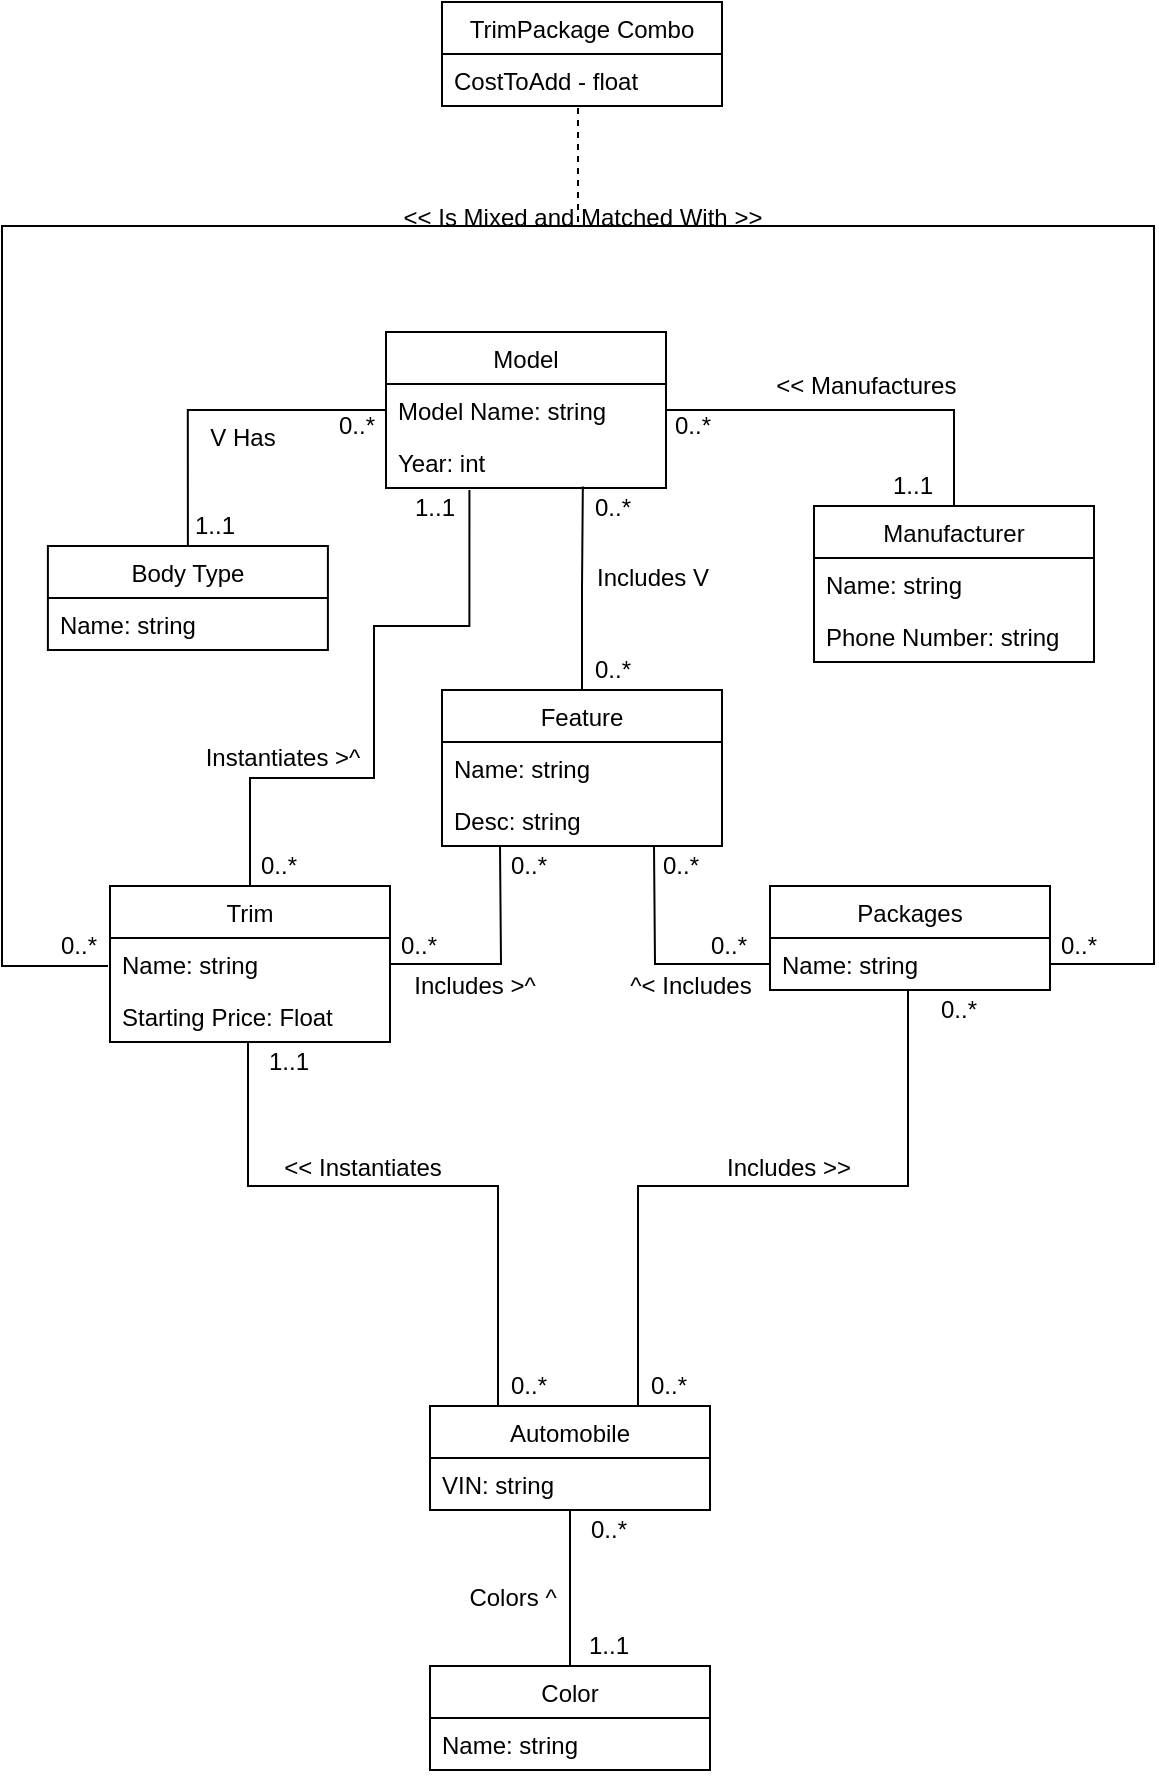 <mxfile version="17.4.1" type="device" pages="2"><diagram id="C5RBs43oDa-KdzZeNtuy" name="Page-1"><mxGraphModel dx="733" dy="533" grid="1" gridSize="10" guides="1" tooltips="1" connect="1" arrows="0" fold="1" page="1" pageScale="1" pageWidth="827" pageHeight="1169" math="0" shadow="0"><root><mxCell id="WIyWlLk6GJQsqaUBKTNV-0"/><mxCell id="WIyWlLk6GJQsqaUBKTNV-1" parent="WIyWlLk6GJQsqaUBKTNV-0"/><mxCell id="zTmLGDosYoDAmAZlQ9cF-184" style="edgeStyle=orthogonalEdgeStyle;rounded=0;jumpSize=5;orthogonalLoop=1;jettySize=auto;html=1;exitX=0.25;exitY=0;exitDx=0;exitDy=0;endArrow=none;endFill=0;" parent="WIyWlLk6GJQsqaUBKTNV-1" source="36dlwEMraTDPu2ffS5KG-5" target="mCutlSWrQH6f6gwGA_VH-0" edge="1"><mxGeometry relative="1" as="geometry"><Array as="points"><mxPoint x="373" y="844"/><mxPoint x="373" y="734"/><mxPoint x="248" y="734"/></Array></mxGeometry></mxCell><mxCell id="zTmLGDosYoDAmAZlQ9cF-185" style="edgeStyle=orthogonalEdgeStyle;rounded=0;jumpSize=5;orthogonalLoop=1;jettySize=auto;html=1;exitX=0.75;exitY=0;exitDx=0;exitDy=0;endArrow=none;endFill=0;" parent="WIyWlLk6GJQsqaUBKTNV-1" source="36dlwEMraTDPu2ffS5KG-5" target="zTmLGDosYoDAmAZlQ9cF-133" edge="1"><mxGeometry relative="1" as="geometry"><Array as="points"><mxPoint x="443" y="734"/><mxPoint x="578" y="734"/></Array></mxGeometry></mxCell><mxCell id="36dlwEMraTDPu2ffS5KG-5" value="Automobile" style="swimlane;fontStyle=0;childLayout=stackLayout;horizontal=1;startSize=26;fillColor=none;horizontalStack=0;resizeParent=1;resizeParentMax=0;resizeLast=0;collapsible=1;marginBottom=0;" parent="WIyWlLk6GJQsqaUBKTNV-1" vertex="1"><mxGeometry x="339" y="844" width="140" height="52" as="geometry"/></mxCell><mxCell id="36dlwEMraTDPu2ffS5KG-6" value="VIN: string" style="text;strokeColor=none;fillColor=none;align=left;verticalAlign=top;spacingLeft=4;spacingRight=4;overflow=hidden;rotatable=0;points=[[0,0.5],[1,0.5]];portConstraint=eastwest;" parent="36dlwEMraTDPu2ffS5KG-5" vertex="1"><mxGeometry y="26" width="140" height="26" as="geometry"/></mxCell><mxCell id="6OCf8FPNW2UnImr79309-11" style="edgeStyle=orthogonalEdgeStyle;rounded=0;orthogonalLoop=1;jettySize=auto;html=1;exitX=0.5;exitY=0;exitDx=0;exitDy=0;entryX=1;entryY=0.5;entryDx=0;entryDy=0;endArrow=none;endFill=0;" parent="WIyWlLk6GJQsqaUBKTNV-1" source="36dlwEMraTDPu2ffS5KG-13" target="vqnGi3DQcJlfaGkB3Egz-1" edge="1"><mxGeometry relative="1" as="geometry"/></mxCell><mxCell id="36dlwEMraTDPu2ffS5KG-13" value="Manufacturer" style="swimlane;fontStyle=0;childLayout=stackLayout;horizontal=1;startSize=26;fillColor=none;horizontalStack=0;resizeParent=1;resizeParentMax=0;resizeLast=0;collapsible=1;marginBottom=0;" parent="WIyWlLk6GJQsqaUBKTNV-1" vertex="1"><mxGeometry x="531" y="394" width="140" height="78" as="geometry"/></mxCell><mxCell id="36dlwEMraTDPu2ffS5KG-14" value="Name: string" style="text;strokeColor=none;fillColor=none;align=left;verticalAlign=top;spacingLeft=4;spacingRight=4;overflow=hidden;rotatable=0;points=[[0,0.5],[1,0.5]];portConstraint=eastwest;" parent="36dlwEMraTDPu2ffS5KG-13" vertex="1"><mxGeometry y="26" width="140" height="26" as="geometry"/></mxCell><mxCell id="36dlwEMraTDPu2ffS5KG-18" value="Phone Number: string" style="text;strokeColor=none;fillColor=none;align=left;verticalAlign=top;spacingLeft=4;spacingRight=4;overflow=hidden;rotatable=0;points=[[0,0.5],[1,0.5]];portConstraint=eastwest;" parent="36dlwEMraTDPu2ffS5KG-13" vertex="1"><mxGeometry y="52" width="140" height="26" as="geometry"/></mxCell><mxCell id="WgFxMpQqeu3yozo7cibx-1" value="1..1" style="text;html=1;resizable=0;autosize=1;align=center;verticalAlign=middle;points=[];fillColor=none;strokeColor=none;rounded=0;" parent="WIyWlLk6GJQsqaUBKTNV-1" vertex="1"><mxGeometry x="560" y="374" width="40" height="20" as="geometry"/></mxCell><mxCell id="czsBjVyaUE-qsUXJjTAR-5" style="edgeStyle=orthogonalEdgeStyle;rounded=0;orthogonalLoop=1;jettySize=auto;html=1;exitX=0.5;exitY=0;exitDx=0;exitDy=0;entryX=0.703;entryY=0.97;entryDx=0;entryDy=0;entryPerimeter=0;endArrow=none;endFill=0;" parent="WIyWlLk6GJQsqaUBKTNV-1" source="z2stuePcWCSUJdDvGELj-0" target="vqnGi3DQcJlfaGkB3Egz-3" edge="1"><mxGeometry relative="1" as="geometry"/></mxCell><mxCell id="z2stuePcWCSUJdDvGELj-0" value="Feature" style="swimlane;fontStyle=0;childLayout=stackLayout;horizontal=1;startSize=26;fillColor=none;horizontalStack=0;resizeParent=1;resizeParentMax=0;resizeLast=0;collapsible=1;marginBottom=0;" parent="WIyWlLk6GJQsqaUBKTNV-1" vertex="1"><mxGeometry x="345" y="486" width="140" height="78" as="geometry"/></mxCell><mxCell id="z2stuePcWCSUJdDvGELj-1" value="Name: string" style="text;strokeColor=none;fillColor=none;align=left;verticalAlign=top;spacingLeft=4;spacingRight=4;overflow=hidden;rotatable=0;points=[[0,0.5],[1,0.5]];portConstraint=eastwest;" parent="z2stuePcWCSUJdDvGELj-0" vertex="1"><mxGeometry y="26" width="140" height="26" as="geometry"/></mxCell><mxCell id="uOrkOc8EeG7BEG50S8-u-0" value="Desc: string" style="text;strokeColor=none;fillColor=none;align=left;verticalAlign=top;spacingLeft=4;spacingRight=4;overflow=hidden;rotatable=0;points=[[0,0.5],[1,0.5]];portConstraint=eastwest;" parent="z2stuePcWCSUJdDvGELj-0" vertex="1"><mxGeometry y="52" width="140" height="26" as="geometry"/></mxCell><mxCell id="czsBjVyaUE-qsUXJjTAR-6" style="edgeStyle=orthogonalEdgeStyle;rounded=0;orthogonalLoop=1;jettySize=auto;html=1;exitX=0.5;exitY=0;exitDx=0;exitDy=0;entryX=0.298;entryY=1.038;entryDx=0;entryDy=0;entryPerimeter=0;endArrow=none;endFill=0;" parent="WIyWlLk6GJQsqaUBKTNV-1" source="z2stuePcWCSUJdDvGELj-5" target="vqnGi3DQcJlfaGkB3Egz-3" edge="1"><mxGeometry relative="1" as="geometry"><Array as="points"><mxPoint x="249" y="530"/><mxPoint x="311" y="530"/><mxPoint x="311" y="454"/><mxPoint x="359" y="454"/></Array></mxGeometry></mxCell><mxCell id="z2stuePcWCSUJdDvGELj-5" value="Trim" style="swimlane;fontStyle=0;childLayout=stackLayout;horizontal=1;startSize=26;fillColor=none;horizontalStack=0;resizeParent=1;resizeParentMax=0;resizeLast=0;collapsible=1;marginBottom=0;" parent="WIyWlLk6GJQsqaUBKTNV-1" vertex="1"><mxGeometry x="179" y="584" width="140" height="78" as="geometry"/></mxCell><mxCell id="z2stuePcWCSUJdDvGELj-6" value="Name: string" style="text;strokeColor=none;fillColor=none;align=left;verticalAlign=top;spacingLeft=4;spacingRight=4;overflow=hidden;rotatable=0;points=[[0,0.5],[1,0.5]];portConstraint=eastwest;" parent="z2stuePcWCSUJdDvGELj-5" vertex="1"><mxGeometry y="26" width="140" height="26" as="geometry"/></mxCell><mxCell id="mCutlSWrQH6f6gwGA_VH-0" value="Starting Price: Float" style="text;strokeColor=none;fillColor=none;align=left;verticalAlign=top;spacingLeft=4;spacingRight=4;overflow=hidden;rotatable=0;points=[[0,0.5],[1,0.5]];portConstraint=eastwest;" parent="z2stuePcWCSUJdDvGELj-5" vertex="1"><mxGeometry y="52" width="140" height="26" as="geometry"/></mxCell><mxCell id="zTmLGDosYoDAmAZlQ9cF-132" value="Packages" style="swimlane;fontStyle=0;childLayout=stackLayout;horizontal=1;startSize=26;fillColor=none;horizontalStack=0;resizeParent=1;resizeParentMax=0;resizeLast=0;collapsible=1;marginBottom=0;" parent="WIyWlLk6GJQsqaUBKTNV-1" vertex="1"><mxGeometry x="509" y="584" width="140" height="52" as="geometry"/></mxCell><mxCell id="zTmLGDosYoDAmAZlQ9cF-133" value="Name: string" style="text;strokeColor=none;fillColor=none;align=left;verticalAlign=top;spacingLeft=4;spacingRight=4;overflow=hidden;rotatable=0;points=[[0,0.5],[1,0.5]];portConstraint=eastwest;" parent="zTmLGDosYoDAmAZlQ9cF-132" vertex="1"><mxGeometry y="26" width="140" height="26" as="geometry"/></mxCell><mxCell id="zTmLGDosYoDAmAZlQ9cF-144" style="edgeStyle=orthogonalEdgeStyle;rounded=0;orthogonalLoop=1;jettySize=auto;html=1;exitX=0;exitY=0.5;exitDx=0;exitDy=0;endArrow=none;endFill=0;" parent="WIyWlLk6GJQsqaUBKTNV-1" source="zTmLGDosYoDAmAZlQ9cF-133" edge="1"><mxGeometry relative="1" as="geometry"><mxPoint x="451" y="564" as="targetPoint"/></mxGeometry></mxCell><mxCell id="zTmLGDosYoDAmAZlQ9cF-148" value="0..*" style="text;html=1;resizable=0;autosize=1;align=center;verticalAlign=middle;points=[];fillColor=none;strokeColor=none;rounded=0;" parent="WIyWlLk6GJQsqaUBKTNV-1" vertex="1"><mxGeometry x="472.95" y="604" width="30" height="20" as="geometry"/></mxCell><mxCell id="zTmLGDosYoDAmAZlQ9cF-149" value="0..*" style="text;html=1;resizable=0;autosize=1;align=center;verticalAlign=middle;points=[];fillColor=none;strokeColor=none;rounded=0;" parent="WIyWlLk6GJQsqaUBKTNV-1" vertex="1"><mxGeometry x="449" y="564" width="30" height="20" as="geometry"/></mxCell><mxCell id="zTmLGDosYoDAmAZlQ9cF-150" value="0..*" style="text;html=1;resizable=0;autosize=1;align=center;verticalAlign=middle;points=[];fillColor=none;strokeColor=none;rounded=0;" parent="WIyWlLk6GJQsqaUBKTNV-1" vertex="1"><mxGeometry x="372.95" y="564" width="30" height="20" as="geometry"/></mxCell><mxCell id="zTmLGDosYoDAmAZlQ9cF-152" style="edgeStyle=orthogonalEdgeStyle;rounded=0;orthogonalLoop=1;jettySize=auto;html=1;exitX=1;exitY=0.5;exitDx=0;exitDy=0;endArrow=none;endFill=0;" parent="WIyWlLk6GJQsqaUBKTNV-1" source="z2stuePcWCSUJdDvGELj-6" edge="1"><mxGeometry relative="1" as="geometry"><mxPoint x="374" y="564" as="targetPoint"/></mxGeometry></mxCell><mxCell id="zTmLGDosYoDAmAZlQ9cF-153" value="0..*" style="text;html=1;resizable=0;autosize=1;align=center;verticalAlign=middle;points=[];fillColor=none;strokeColor=none;rounded=0;" parent="WIyWlLk6GJQsqaUBKTNV-1" vertex="1"><mxGeometry x="317.95" y="604" width="30" height="20" as="geometry"/></mxCell><mxCell id="zTmLGDosYoDAmAZlQ9cF-155" value="0..*" style="text;html=1;resizable=0;autosize=1;align=center;verticalAlign=middle;points=[];fillColor=none;strokeColor=none;rounded=0;" parent="WIyWlLk6GJQsqaUBKTNV-1" vertex="1"><mxGeometry x="147.95" y="604" width="30" height="20" as="geometry"/></mxCell><mxCell id="zTmLGDosYoDAmAZlQ9cF-156" value="0..*" style="text;html=1;resizable=0;autosize=1;align=center;verticalAlign=middle;points=[];fillColor=none;strokeColor=none;rounded=0;imageWidth=24;" parent="WIyWlLk6GJQsqaUBKTNV-1" vertex="1"><mxGeometry x="647.95" y="604" width="30" height="20" as="geometry"/></mxCell><mxCell id="zTmLGDosYoDAmAZlQ9cF-157" value="TrimPackage Combo" style="swimlane;fontStyle=0;childLayout=stackLayout;horizontal=1;startSize=26;fillColor=none;horizontalStack=0;resizeParent=1;resizeParentMax=0;resizeLast=0;collapsible=1;marginBottom=0;" parent="WIyWlLk6GJQsqaUBKTNV-1" vertex="1"><mxGeometry x="345" y="142" width="140" height="52" as="geometry"/></mxCell><mxCell id="zTmLGDosYoDAmAZlQ9cF-158" value="CostToAdd - float" style="text;strokeColor=none;fillColor=none;align=left;verticalAlign=top;spacingLeft=4;spacingRight=4;overflow=hidden;rotatable=0;points=[[0,0.5],[1,0.5]];portConstraint=eastwest;" parent="zTmLGDosYoDAmAZlQ9cF-157" vertex="1"><mxGeometry y="26" width="140" height="26" as="geometry"/></mxCell><mxCell id="zTmLGDosYoDAmAZlQ9cF-164" style="edgeStyle=orthogonalEdgeStyle;rounded=0;orthogonalLoop=1;jettySize=auto;html=1;entryX=1;entryY=0.5;entryDx=0;entryDy=0;endArrow=none;endFill=0;jumpSize=5;" parent="WIyWlLk6GJQsqaUBKTNV-1" target="zTmLGDosYoDAmAZlQ9cF-133" edge="1"><mxGeometry relative="1" as="geometry"><Array as="points"><mxPoint x="125" y="624"/><mxPoint x="125" y="254"/><mxPoint x="701" y="254"/><mxPoint x="701" y="623"/></Array><mxPoint x="178" y="624" as="sourcePoint"/></mxGeometry></mxCell><mxCell id="zTmLGDosYoDAmAZlQ9cF-173" value="1..1" style="text;html=1;resizable=0;autosize=1;align=center;verticalAlign=middle;points=[];fillColor=none;strokeColor=none;rounded=0;" parent="WIyWlLk6GJQsqaUBKTNV-1" vertex="1"><mxGeometry x="247.95" y="662" width="40" height="20" as="geometry"/></mxCell><mxCell id="zTmLGDosYoDAmAZlQ9cF-174" value="0..*" style="text;html=1;resizable=0;autosize=1;align=center;verticalAlign=middle;points=[];fillColor=none;strokeColor=none;rounded=0;" parent="WIyWlLk6GJQsqaUBKTNV-1" vertex="1"><mxGeometry x="587.95" y="636" width="30" height="20" as="geometry"/></mxCell><mxCell id="zTmLGDosYoDAmAZlQ9cF-175" value="0..*" style="text;html=1;resizable=0;autosize=1;align=center;verticalAlign=middle;points=[];fillColor=none;strokeColor=none;rounded=0;" parent="WIyWlLk6GJQsqaUBKTNV-1" vertex="1"><mxGeometry x="442.95" y="824" width="30" height="20" as="geometry"/></mxCell><mxCell id="zTmLGDosYoDAmAZlQ9cF-176" value="0..*" style="text;html=1;resizable=0;autosize=1;align=center;verticalAlign=middle;points=[];fillColor=none;strokeColor=none;rounded=0;" parent="WIyWlLk6GJQsqaUBKTNV-1" vertex="1"><mxGeometry x="372.95" y="824" width="30" height="20" as="geometry"/></mxCell><mxCell id="T-uOG0lgynMkXO-XI4Sm-1" style="edgeStyle=orthogonalEdgeStyle;rounded=0;jumpSize=5;orthogonalLoop=1;jettySize=auto;html=1;dashed=1;endArrow=none;endFill=0;" parent="WIyWlLk6GJQsqaUBKTNV-1" edge="1"><mxGeometry relative="1" as="geometry"><mxPoint x="413" y="254" as="targetPoint"/><mxPoint x="413" y="195" as="sourcePoint"/><Array as="points"><mxPoint x="413" y="234"/><mxPoint x="413" y="234"/></Array></mxGeometry></mxCell><mxCell id="vqnGi3DQcJlfaGkB3Egz-0" value="Model" style="swimlane;fontStyle=0;childLayout=stackLayout;horizontal=1;startSize=26;fillColor=none;horizontalStack=0;resizeParent=1;resizeParentMax=0;resizeLast=0;collapsible=1;marginBottom=0;" parent="WIyWlLk6GJQsqaUBKTNV-1" vertex="1"><mxGeometry x="317" y="307" width="140" height="78" as="geometry"/></mxCell><mxCell id="vqnGi3DQcJlfaGkB3Egz-1" value="Model Name: string" style="text;strokeColor=none;fillColor=none;align=left;verticalAlign=top;spacingLeft=4;spacingRight=4;overflow=hidden;rotatable=0;points=[[0,0.5],[1,0.5]];portConstraint=eastwest;" parent="vqnGi3DQcJlfaGkB3Egz-0" vertex="1"><mxGeometry y="26" width="140" height="26" as="geometry"/></mxCell><mxCell id="vqnGi3DQcJlfaGkB3Egz-3" value="Year: int" style="text;strokeColor=none;fillColor=none;align=left;verticalAlign=top;spacingLeft=4;spacingRight=4;overflow=hidden;rotatable=0;points=[[0,0.5],[1,0.5]];portConstraint=eastwest;" parent="vqnGi3DQcJlfaGkB3Egz-0" vertex="1"><mxGeometry y="52" width="140" height="26" as="geometry"/></mxCell><mxCell id="vqnGi3DQcJlfaGkB3Egz-8" value="0..*" style="text;html=1;resizable=0;autosize=1;align=center;verticalAlign=middle;points=[];fillColor=none;strokeColor=none;rounded=0;" parent="WIyWlLk6GJQsqaUBKTNV-1" vertex="1"><mxGeometry x="415" y="466" width="30" height="20" as="geometry"/></mxCell><mxCell id="vqnGi3DQcJlfaGkB3Egz-9" value="0..*" style="text;html=1;resizable=0;autosize=1;align=center;verticalAlign=middle;points=[];fillColor=none;strokeColor=none;rounded=0;" parent="WIyWlLk6GJQsqaUBKTNV-1" vertex="1"><mxGeometry x="415" y="385" width="30" height="20" as="geometry"/></mxCell><mxCell id="vqnGi3DQcJlfaGkB3Egz-10" value="0..*" style="text;html=1;resizable=0;autosize=1;align=center;verticalAlign=middle;points=[];fillColor=none;strokeColor=none;rounded=0;" parent="WIyWlLk6GJQsqaUBKTNV-1" vertex="1"><mxGeometry x="247.95" y="564" width="30" height="20" as="geometry"/></mxCell><mxCell id="vqnGi3DQcJlfaGkB3Egz-11" value="1..1" style="text;html=1;resizable=0;autosize=1;align=center;verticalAlign=middle;points=[];fillColor=none;strokeColor=none;rounded=0;" parent="WIyWlLk6GJQsqaUBKTNV-1" vertex="1"><mxGeometry x="321" y="385" width="40" height="20" as="geometry"/></mxCell><mxCell id="vqnGi3DQcJlfaGkB3Egz-12" value="0..*" style="text;html=1;resizable=0;autosize=1;align=center;verticalAlign=middle;points=[];fillColor=none;strokeColor=none;rounded=0;" parent="WIyWlLk6GJQsqaUBKTNV-1" vertex="1"><mxGeometry x="455" y="344" width="30" height="20" as="geometry"/></mxCell><mxCell id="kIdG40HJo6WzApndv3YD-4" style="edgeStyle=orthogonalEdgeStyle;rounded=0;orthogonalLoop=1;jettySize=auto;html=1;exitX=0.5;exitY=0;exitDx=0;exitDy=0;entryX=0;entryY=0.5;entryDx=0;entryDy=0;endArrow=none;endFill=0;" parent="WIyWlLk6GJQsqaUBKTNV-1" source="kIdG40HJo6WzApndv3YD-0" target="vqnGi3DQcJlfaGkB3Egz-1" edge="1"><mxGeometry relative="1" as="geometry"/></mxCell><mxCell id="kIdG40HJo6WzApndv3YD-0" value="Body Type" style="swimlane;fontStyle=0;childLayout=stackLayout;horizontal=1;startSize=26;fillColor=none;horizontalStack=0;resizeParent=1;resizeParentMax=0;resizeLast=0;collapsible=1;marginBottom=0;" parent="WIyWlLk6GJQsqaUBKTNV-1" vertex="1"><mxGeometry x="147.95" y="414" width="140" height="52" as="geometry"/></mxCell><mxCell id="kIdG40HJo6WzApndv3YD-1" value="Name: string" style="text;strokeColor=none;fillColor=none;align=left;verticalAlign=top;spacingLeft=4;spacingRight=4;overflow=hidden;rotatable=0;points=[[0,0.5],[1,0.5]];portConstraint=eastwest;" parent="kIdG40HJo6WzApndv3YD-0" vertex="1"><mxGeometry y="26" width="140" height="26" as="geometry"/></mxCell><mxCell id="kIdG40HJo6WzApndv3YD-5" value="1..1" style="text;html=1;resizable=0;autosize=1;align=center;verticalAlign=middle;points=[];fillColor=none;strokeColor=none;rounded=0;" parent="WIyWlLk6GJQsqaUBKTNV-1" vertex="1"><mxGeometry x="211" y="394" width="40" height="20" as="geometry"/></mxCell><mxCell id="kIdG40HJo6WzApndv3YD-6" value="0..*" style="text;html=1;resizable=0;autosize=1;align=center;verticalAlign=middle;points=[];fillColor=none;strokeColor=none;rounded=0;" parent="WIyWlLk6GJQsqaUBKTNV-1" vertex="1"><mxGeometry x="287" y="344" width="30" height="20" as="geometry"/></mxCell><mxCell id="kIdG40HJo6WzApndv3YD-13" style="edgeStyle=orthogonalEdgeStyle;rounded=0;orthogonalLoop=1;jettySize=auto;html=1;exitX=0.5;exitY=0;exitDx=0;exitDy=0;endArrow=none;endFill=0;" parent="WIyWlLk6GJQsqaUBKTNV-1" source="kIdG40HJo6WzApndv3YD-7" target="36dlwEMraTDPu2ffS5KG-5" edge="1"><mxGeometry relative="1" as="geometry"/></mxCell><mxCell id="kIdG40HJo6WzApndv3YD-7" value="Color" style="swimlane;fontStyle=0;childLayout=stackLayout;horizontal=1;startSize=26;fillColor=none;horizontalStack=0;resizeParent=1;resizeParentMax=0;resizeLast=0;collapsible=1;marginBottom=0;" parent="WIyWlLk6GJQsqaUBKTNV-1" vertex="1"><mxGeometry x="339" y="974" width="140" height="52" as="geometry"/></mxCell><mxCell id="kIdG40HJo6WzApndv3YD-8" value="Name: string" style="text;strokeColor=none;fillColor=none;align=left;verticalAlign=top;spacingLeft=4;spacingRight=4;overflow=hidden;rotatable=0;points=[[0,0.5],[1,0.5]];portConstraint=eastwest;" parent="kIdG40HJo6WzApndv3YD-7" vertex="1"><mxGeometry y="26" width="140" height="26" as="geometry"/></mxCell><mxCell id="kIdG40HJo6WzApndv3YD-14" value="0..*" style="text;html=1;resizable=0;autosize=1;align=center;verticalAlign=middle;points=[];fillColor=none;strokeColor=none;rounded=0;" parent="WIyWlLk6GJQsqaUBKTNV-1" vertex="1"><mxGeometry x="412.95" y="896" width="30" height="20" as="geometry"/></mxCell><mxCell id="kIdG40HJo6WzApndv3YD-15" value="1..1" style="text;html=1;resizable=0;autosize=1;align=center;verticalAlign=middle;points=[];fillColor=none;strokeColor=none;rounded=0;" parent="WIyWlLk6GJQsqaUBKTNV-1" vertex="1"><mxGeometry x="407.95" y="954" width="40" height="20" as="geometry"/></mxCell><mxCell id="6OCf8FPNW2UnImr79309-0" value="Includes V" style="text;html=1;resizable=0;autosize=1;align=center;verticalAlign=middle;points=[];fillColor=none;strokeColor=none;rounded=0;" parent="WIyWlLk6GJQsqaUBKTNV-1" vertex="1"><mxGeometry x="415" y="420" width="70" height="20" as="geometry"/></mxCell><mxCell id="6OCf8FPNW2UnImr79309-1" value="^&amp;lt; Includes" style="text;html=1;resizable=0;autosize=1;align=center;verticalAlign=middle;points=[];fillColor=none;strokeColor=none;rounded=0;" parent="WIyWlLk6GJQsqaUBKTNV-1" vertex="1"><mxGeometry x="429" y="624" width="80" height="20" as="geometry"/></mxCell><mxCell id="6OCf8FPNW2UnImr79309-2" value="Includes &amp;gt;^" style="text;html=1;resizable=0;autosize=1;align=center;verticalAlign=middle;points=[];fillColor=none;strokeColor=none;rounded=0;" parent="WIyWlLk6GJQsqaUBKTNV-1" vertex="1"><mxGeometry x="321" y="624" width="80" height="20" as="geometry"/></mxCell><mxCell id="6OCf8FPNW2UnImr79309-3" value="V Has" style="text;html=1;resizable=0;autosize=1;align=center;verticalAlign=middle;points=[];fillColor=none;strokeColor=none;rounded=0;" parent="WIyWlLk6GJQsqaUBKTNV-1" vertex="1"><mxGeometry x="220" y="350" width="50" height="20" as="geometry"/></mxCell><mxCell id="6OCf8FPNW2UnImr79309-5" value="&amp;nbsp;&amp;lt;&amp;lt; Manufactures" style="text;html=1;resizable=0;autosize=1;align=center;verticalAlign=middle;points=[];fillColor=none;strokeColor=none;rounded=0;" parent="WIyWlLk6GJQsqaUBKTNV-1" vertex="1"><mxGeometry x="500" y="324" width="110" height="20" as="geometry"/></mxCell><mxCell id="6OCf8FPNW2UnImr79309-6" value="&amp;lt;&amp;lt; Is Mixed and Matched With &amp;gt;&amp;gt;" style="text;html=1;resizable=0;autosize=1;align=center;verticalAlign=middle;points=[];fillColor=none;strokeColor=none;rounded=0;" parent="WIyWlLk6GJQsqaUBKTNV-1" vertex="1"><mxGeometry x="320" y="240" width="190" height="20" as="geometry"/></mxCell><mxCell id="6OCf8FPNW2UnImr79309-8" value="&amp;lt;&amp;lt; Instantiates" style="text;html=1;resizable=0;autosize=1;align=center;verticalAlign=middle;points=[];fillColor=none;strokeColor=none;rounded=0;" parent="WIyWlLk6GJQsqaUBKTNV-1" vertex="1"><mxGeometry x="260" y="715" width="90" height="20" as="geometry"/></mxCell><mxCell id="6OCf8FPNW2UnImr79309-9" value="Includes &amp;gt;&amp;gt;" style="text;html=1;resizable=0;autosize=1;align=center;verticalAlign=middle;points=[];fillColor=none;strokeColor=none;rounded=0;" parent="WIyWlLk6GJQsqaUBKTNV-1" vertex="1"><mxGeometry x="477.95" y="715" width="80" height="20" as="geometry"/></mxCell><mxCell id="6OCf8FPNW2UnImr79309-10" value="Colors ^" style="text;html=1;resizable=0;autosize=1;align=center;verticalAlign=middle;points=[];fillColor=none;strokeColor=none;rounded=0;" parent="WIyWlLk6GJQsqaUBKTNV-1" vertex="1"><mxGeometry x="350" y="930" width="60" height="20" as="geometry"/></mxCell><mxCell id="6OCf8FPNW2UnImr79309-12" value="Instantiates &amp;gt;^" style="text;html=1;resizable=0;autosize=1;align=center;verticalAlign=middle;points=[];fillColor=none;strokeColor=none;rounded=0;" parent="WIyWlLk6GJQsqaUBKTNV-1" vertex="1"><mxGeometry x="220" y="510" width="90" height="20" as="geometry"/></mxCell></root></mxGraphModel></diagram><diagram id="so3vJ_5Gb0w6h5HHfWIA" name="Page-2"><mxGraphModel dx="977" dy="711" grid="1" gridSize="10" guides="1" tooltips="1" connect="1" arrows="1" fold="1" page="1" pageScale="1" pageWidth="850" pageHeight="1100" math="0" shadow="0"><root><mxCell id="s8aSljW0Fb-e0DbXwSZ--0"/><mxCell id="s8aSljW0Fb-e0DbXwSZ--1" parent="s8aSljW0Fb-e0DbXwSZ--0"/><mxCell id="s8aSljW0Fb-e0DbXwSZ--2" value="&lt;b&gt;Manufacturers&lt;/b&gt;" style="text;html=1;resizable=0;autosize=1;align=center;verticalAlign=middle;points=[];fillColor=none;strokeColor=none;rounded=0;" parent="s8aSljW0Fb-e0DbXwSZ--1" vertex="1"><mxGeometry x="343" y="117" width="100" height="20" as="geometry"/></mxCell><mxCell id="s8aSljW0Fb-e0DbXwSZ--3" value="Name" style="whiteSpace=wrap;html=1;" parent="s8aSljW0Fb-e0DbXwSZ--1" vertex="1"><mxGeometry x="343" y="137" width="60" height="20" as="geometry"/></mxCell><mxCell id="s8aSljW0Fb-e0DbXwSZ--4" style="edgeStyle=orthogonalEdgeStyle;rounded=0;orthogonalLoop=1;jettySize=auto;html=1;exitX=0.5;exitY=1;exitDx=0;exitDy=0;" parent="s8aSljW0Fb-e0DbXwSZ--1" source="s8aSljW0Fb-e0DbXwSZ--3" target="s8aSljW0Fb-e0DbXwSZ--3" edge="1"><mxGeometry relative="1" as="geometry"/></mxCell><mxCell id="s8aSljW0Fb-e0DbXwSZ--5" value="Phone Num" style="whiteSpace=wrap;html=1;" parent="s8aSljW0Fb-e0DbXwSZ--1" vertex="1"><mxGeometry x="403" y="137" width="80" height="20" as="geometry"/></mxCell><mxCell id="s8aSljW0Fb-e0DbXwSZ--7" value="Manufacturer_ID" style="whiteSpace=wrap;html=1;" parent="s8aSljW0Fb-e0DbXwSZ--1" vertex="1"><mxGeometry x="483" y="137" width="100" height="20" as="geometry"/></mxCell><mxCell id="s8aSljW0Fb-e0DbXwSZ--8" value="PK" style="whiteSpace=wrap;html=1;fillColor=#fff2cc;strokeColor=#d6b656;" parent="s8aSljW0Fb-e0DbXwSZ--1" vertex="1"><mxGeometry x="483" y="157" width="100" height="20" as="geometry"/></mxCell><mxCell id="s8aSljW0Fb-e0DbXwSZ--9" value="UK" style="whiteSpace=wrap;html=1;fillColor=#d5e8d4;strokeColor=#82b366;" parent="s8aSljW0Fb-e0DbXwSZ--1" vertex="1"><mxGeometry x="343" y="157" width="60" height="20" as="geometry"/></mxCell><mxCell id="s8aSljW0Fb-e0DbXwSZ--17" value="&lt;b&gt;Automobiles&lt;/b&gt;" style="text;html=1;resizable=0;autosize=1;align=center;verticalAlign=middle;points=[];fillColor=none;strokeColor=none;rounded=0;" parent="s8aSljW0Fb-e0DbXwSZ--1" vertex="1"><mxGeometry x="619.25" y="787" width="90" height="20" as="geometry"/></mxCell><mxCell id="s8aSljW0Fb-e0DbXwSZ--21" value="Color_ID" style="whiteSpace=wrap;html=1;" parent="s8aSljW0Fb-e0DbXwSZ--1" vertex="1"><mxGeometry x="610" y="807" width="59.25" height="20" as="geometry"/></mxCell><mxCell id="s8aSljW0Fb-e0DbXwSZ--24" value="&lt;b&gt;Models&lt;/b&gt;" style="text;html=1;resizable=0;autosize=1;align=center;verticalAlign=middle;points=[];fillColor=none;strokeColor=none;rounded=0;" parent="s8aSljW0Fb-e0DbXwSZ--1" vertex="1"><mxGeometry x="218" y="257" width="60" height="20" as="geometry"/></mxCell><mxCell id="s8aSljW0Fb-e0DbXwSZ--25" value="Name" style="whiteSpace=wrap;html=1;" parent="s8aSljW0Fb-e0DbXwSZ--1" vertex="1"><mxGeometry x="218" y="277" width="60" height="20" as="geometry"/></mxCell><mxCell id="s8aSljW0Fb-e0DbXwSZ--26" value="Body_ID" style="whiteSpace=wrap;html=1;" parent="s8aSljW0Fb-e0DbXwSZ--1" vertex="1"><mxGeometry x="333" y="277" width="75" height="20" as="geometry"/></mxCell><mxCell id="s8aSljW0Fb-e0DbXwSZ--27" value="Year" style="whiteSpace=wrap;html=1;" parent="s8aSljW0Fb-e0DbXwSZ--1" vertex="1"><mxGeometry x="278" y="277" width="55" height="20" as="geometry"/></mxCell><mxCell id="s8aSljW0Fb-e0DbXwSZ--28" value="Model_ID" style="whiteSpace=wrap;html=1;" parent="s8aSljW0Fb-e0DbXwSZ--1" vertex="1"><mxGeometry x="408" y="277" width="75" height="20" as="geometry"/></mxCell><mxCell id="s8aSljW0Fb-e0DbXwSZ--29" value="UK" style="whiteSpace=wrap;html=1;fillColor=#d5e8d4;strokeColor=#82b366;" parent="s8aSljW0Fb-e0DbXwSZ--1" vertex="1"><mxGeometry x="218" y="297" width="190" height="20" as="geometry"/></mxCell><mxCell id="GonQtWb_1Rew8a-bLodJ-4" style="edgeStyle=orthogonalEdgeStyle;rounded=0;orthogonalLoop=1;jettySize=auto;html=1;exitX=1;exitY=0.5;exitDx=0;exitDy=0;entryX=0.5;entryY=0;entryDx=0;entryDy=0;endArrow=none;endFill=0;" parent="s8aSljW0Fb-e0DbXwSZ--1" source="s8aSljW0Fb-e0DbXwSZ--30" target="EuQ-KChyS-K0LirK9b0G-16" edge="1"><mxGeometry relative="1" as="geometry"/></mxCell><mxCell id="s8aSljW0Fb-e0DbXwSZ--30" value="PK" style="whiteSpace=wrap;html=1;fillColor=#fff2cc;strokeColor=#d6b656;" parent="s8aSljW0Fb-e0DbXwSZ--1" vertex="1"><mxGeometry x="408" y="297" width="75" height="20" as="geometry"/></mxCell><mxCell id="s8aSljW0Fb-e0DbXwSZ--35" value="PK" style="whiteSpace=wrap;html=1;fillColor=#fff2cc;strokeColor=#d6b656;" parent="s8aSljW0Fb-e0DbXwSZ--1" vertex="1"><mxGeometry x="714.25" y="787" width="53" height="20" as="geometry"/></mxCell><mxCell id="av49sWbslSYftbMF4BeK-0" value="UK" style="whiteSpace=wrap;html=1;fillColor=#d5e8d4;strokeColor=#82b366;" parent="s8aSljW0Fb-e0DbXwSZ--1" vertex="1"><mxGeometry x="404" y="157" width="79" height="20" as="geometry"/></mxCell><mxCell id="TgTM_bVscADZaiH2uUVt-0" value="Manufacturer_ID" style="whiteSpace=wrap;html=1;" parent="s8aSljW0Fb-e0DbXwSZ--1" vertex="1"><mxGeometry x="483" y="277" width="100" height="20" as="geometry"/></mxCell><mxCell id="GonQtWb_1Rew8a-bLodJ-0" style="edgeStyle=orthogonalEdgeStyle;rounded=0;orthogonalLoop=1;jettySize=auto;html=1;exitX=0.5;exitY=0;exitDx=0;exitDy=0;entryX=0.5;entryY=1;entryDx=0;entryDy=0;endArrow=none;endFill=0;" parent="s8aSljW0Fb-e0DbXwSZ--1" source="TgTM_bVscADZaiH2uUVt-1" target="s8aSljW0Fb-e0DbXwSZ--8" edge="1"><mxGeometry relative="1" as="geometry"><mxPoint x="533" y="207" as="targetPoint"/></mxGeometry></mxCell><mxCell id="TgTM_bVscADZaiH2uUVt-1" value="FK" style="whiteSpace=wrap;html=1;fillColor=#dae8fc;strokeColor=#6c8ebf;" parent="s8aSljW0Fb-e0DbXwSZ--1" vertex="1"><mxGeometry x="483" y="257" width="100" height="20" as="geometry"/></mxCell><mxCell id="s8aSljW0Fb-e0DbXwSZ--20" value="auto_ID" style="whiteSpace=wrap;html=1;" parent="s8aSljW0Fb-e0DbXwSZ--1" vertex="1"><mxGeometry x="714.25" y="807" width="53" height="20" as="geometry"/></mxCell><mxCell id="n5wdJjScGXhOfxX7BjZa-0" value="VIN" style="whiteSpace=wrap;html=1;" parent="s8aSljW0Fb-e0DbXwSZ--1" vertex="1"><mxGeometry x="669.25" y="807" width="45" height="20" as="geometry"/></mxCell><mxCell id="n5wdJjScGXhOfxX7BjZa-3" value="UK" style="whiteSpace=wrap;html=1;fillColor=#d5e8d4;strokeColor=#82b366;" parent="s8aSljW0Fb-e0DbXwSZ--1" vertex="1"><mxGeometry x="669.25" y="827" width="45" height="20" as="geometry"/></mxCell><mxCell id="EuQ-KChyS-K0LirK9b0G-0" value="1..1" style="text;html=1;resizable=0;autosize=1;align=center;verticalAlign=middle;points=[];fillColor=none;strokeColor=none;rounded=0;" parent="s8aSljW0Fb-e0DbXwSZ--1" vertex="1"><mxGeometry x="531" y="177" width="40" height="20" as="geometry"/></mxCell><mxCell id="EuQ-KChyS-K0LirK9b0G-1" value="0..*" style="text;html=1;resizable=0;autosize=1;align=center;verticalAlign=middle;points=[];fillColor=none;strokeColor=none;rounded=0;" parent="s8aSljW0Fb-e0DbXwSZ--1" vertex="1"><mxGeometry x="531" y="237" width="30" height="20" as="geometry"/></mxCell><mxCell id="EuQ-KChyS-K0LirK9b0G-2" value="&lt;b&gt;Trims&lt;/b&gt;" style="text;html=1;resizable=0;autosize=1;align=center;verticalAlign=middle;points=[];fillColor=none;strokeColor=none;rounded=0;" parent="s8aSljW0Fb-e0DbXwSZ--1" vertex="1"><mxGeometry x="445" y="367" width="50" height="20" as="geometry"/></mxCell><mxCell id="EuQ-KChyS-K0LirK9b0G-3" value="Name" style="whiteSpace=wrap;html=1;" parent="s8aSljW0Fb-e0DbXwSZ--1" vertex="1"><mxGeometry x="450" y="387" width="60" height="20" as="geometry"/></mxCell><mxCell id="EuQ-KChyS-K0LirK9b0G-11" value="Trim_ID" style="whiteSpace=wrap;html=1;" parent="s8aSljW0Fb-e0DbXwSZ--1" vertex="1"><mxGeometry x="591" y="387" width="71" height="20" as="geometry"/></mxCell><mxCell id="GonQtWb_1Rew8a-bLodJ-1" style="edgeStyle=orthogonalEdgeStyle;rounded=0;orthogonalLoop=1;jettySize=auto;html=1;exitX=1;exitY=0.5;exitDx=0;exitDy=0;entryX=0.5;entryY=0;entryDx=0;entryDy=0;endArrow=none;endFill=0;" parent="s8aSljW0Fb-e0DbXwSZ--1" source="EuQ-KChyS-K0LirK9b0G-12" target="EuQ-KChyS-K0LirK9b0G-29" edge="1"><mxGeometry relative="1" as="geometry"/></mxCell><mxCell id="EuQ-KChyS-K0LirK9b0G-12" value="PK" style="whiteSpace=wrap;html=1;fillColor=#fff2cc;strokeColor=#d6b656;" parent="s8aSljW0Fb-e0DbXwSZ--1" vertex="1"><mxGeometry x="591" y="407" width="71" height="20" as="geometry"/></mxCell><mxCell id="EuQ-KChyS-K0LirK9b0G-13" value="Model_ID" style="whiteSpace=wrap;html=1;" parent="s8aSljW0Fb-e0DbXwSZ--1" vertex="1"><mxGeometry x="661.5" y="387" width="75" height="20" as="geometry"/></mxCell><mxCell id="EuQ-KChyS-K0LirK9b0G-16" value="FK" style="whiteSpace=wrap;html=1;fillColor=#dae8fc;strokeColor=#6c8ebf;" parent="s8aSljW0Fb-e0DbXwSZ--1" vertex="1"><mxGeometry x="661.5" y="367" width="75" height="20" as="geometry"/></mxCell><mxCell id="EuQ-KChyS-K0LirK9b0G-18" value="1..1" style="text;html=1;resizable=0;autosize=1;align=center;verticalAlign=middle;points=[];fillColor=none;strokeColor=none;rounded=0;" parent="s8aSljW0Fb-e0DbXwSZ--1" vertex="1"><mxGeometry x="483.25" y="310" width="40" height="20" as="geometry"/></mxCell><mxCell id="EuQ-KChyS-K0LirK9b0G-19" value="0..*" style="text;html=1;resizable=0;autosize=1;align=center;verticalAlign=middle;points=[];fillColor=none;strokeColor=none;rounded=0;" parent="s8aSljW0Fb-e0DbXwSZ--1" vertex="1"><mxGeometry x="701" y="347" width="30" height="20" as="geometry"/></mxCell><mxCell id="EuQ-KChyS-K0LirK9b0G-20" value="&lt;b&gt;Packages&lt;/b&gt;" style="text;html=1;resizable=0;autosize=1;align=center;verticalAlign=middle;points=[];fillColor=none;strokeColor=none;rounded=0;" parent="s8aSljW0Fb-e0DbXwSZ--1" vertex="1"><mxGeometry x="411.75" y="520" width="70" height="20" as="geometry"/></mxCell><mxCell id="EuQ-KChyS-K0LirK9b0G-21" value="Name" style="whiteSpace=wrap;html=1;" parent="s8aSljW0Fb-e0DbXwSZ--1" vertex="1"><mxGeometry x="416.5" y="540" width="60" height="20" as="geometry"/></mxCell><mxCell id="EuQ-KChyS-K0LirK9b0G-22" value="Package_ID" style="whiteSpace=wrap;html=1;" parent="s8aSljW0Fb-e0DbXwSZ--1" vertex="1"><mxGeometry x="476.5" y="540" width="78.25" height="20" as="geometry"/></mxCell><mxCell id="haaW8jaxMgXk75ID9Eko-58" style="edgeStyle=orthogonalEdgeStyle;rounded=0;orthogonalLoop=1;jettySize=auto;html=1;exitX=1;exitY=0.5;exitDx=0;exitDy=0;entryX=0.5;entryY=0;entryDx=0;entryDy=0;endArrow=none;endFill=0;" parent="s8aSljW0Fb-e0DbXwSZ--1" source="EuQ-KChyS-K0LirK9b0G-23" target="haaW8jaxMgXk75ID9Eko-55" edge="1"><mxGeometry relative="1" as="geometry"/></mxCell><mxCell id="GonQtWb_1Rew8a-bLodJ-3" style="edgeStyle=orthogonalEdgeStyle;rounded=0;orthogonalLoop=1;jettySize=auto;html=1;exitX=0;exitY=0.5;exitDx=0;exitDy=0;entryX=0.5;entryY=0;entryDx=0;entryDy=0;endArrow=none;endFill=0;" parent="s8aSljW0Fb-e0DbXwSZ--1" source="EuQ-KChyS-K0LirK9b0G-23" target="EuQ-KChyS-K0LirK9b0G-42" edge="1"><mxGeometry relative="1" as="geometry"><Array as="points"><mxPoint x="444" y="570"/></Array></mxGeometry></mxCell><mxCell id="EuQ-KChyS-K0LirK9b0G-23" value="PK" style="whiteSpace=wrap;html=1;fillColor=#fff2cc;strokeColor=#d6b656;" parent="s8aSljW0Fb-e0DbXwSZ--1" vertex="1"><mxGeometry x="476.5" y="560" width="78.25" height="20" as="geometry"/></mxCell><mxCell id="EuQ-KChyS-K0LirK9b0G-28" value="Trim_ID" style="whiteSpace=wrap;html=1;" parent="s8aSljW0Fb-e0DbXwSZ--1" vertex="1"><mxGeometry x="767.25" y="807" width="71" height="20" as="geometry"/></mxCell><mxCell id="EuQ-KChyS-K0LirK9b0G-29" value="FK" style="whiteSpace=wrap;html=1;fillColor=#dae8fc;strokeColor=#6c8ebf;" parent="s8aSljW0Fb-e0DbXwSZ--1" vertex="1"><mxGeometry x="767.25" y="787" width="71" height="20" as="geometry"/></mxCell><mxCell id="EuQ-KChyS-K0LirK9b0G-33" value="&lt;b&gt;Trim_Package_Combos&lt;/b&gt;" style="text;html=1;resizable=0;autosize=1;align=center;verticalAlign=middle;points=[];fillColor=none;strokeColor=none;rounded=0;" parent="s8aSljW0Fb-e0DbXwSZ--1" vertex="1"><mxGeometry x="183" y="737" width="150" height="20" as="geometry"/></mxCell><mxCell id="EuQ-KChyS-K0LirK9b0G-34" value="CostToAdd" style="whiteSpace=wrap;html=1;" parent="s8aSljW0Fb-e0DbXwSZ--1" vertex="1"><mxGeometry x="259" y="757" width="75" height="20" as="geometry"/></mxCell><mxCell id="EuQ-KChyS-K0LirK9b0G-35" value="Package_ID" style="whiteSpace=wrap;html=1;" parent="s8aSljW0Fb-e0DbXwSZ--1" vertex="1"><mxGeometry x="405" y="757" width="78.25" height="20" as="geometry"/></mxCell><mxCell id="EuQ-KChyS-K0LirK9b0G-36" value="PK" style="whiteSpace=wrap;html=1;fillColor=#fff2cc;strokeColor=#d6b656;" parent="s8aSljW0Fb-e0DbXwSZ--1" vertex="1"><mxGeometry x="333" y="777" width="150" height="20" as="geometry"/></mxCell><mxCell id="EuQ-KChyS-K0LirK9b0G-39" value="Trim_ID" style="whiteSpace=wrap;html=1;" parent="s8aSljW0Fb-e0DbXwSZ--1" vertex="1"><mxGeometry x="334" y="757" width="71" height="20" as="geometry"/></mxCell><mxCell id="haaW8jaxMgXk75ID9Eko-88" style="edgeStyle=orthogonalEdgeStyle;rounded=0;orthogonalLoop=1;jettySize=auto;html=1;exitX=0.5;exitY=0;exitDx=0;exitDy=0;entryX=0.5;entryY=1;entryDx=0;entryDy=0;endArrow=none;endFill=0;" parent="s8aSljW0Fb-e0DbXwSZ--1" source="EuQ-KChyS-K0LirK9b0G-40" target="EuQ-KChyS-K0LirK9b0G-12" edge="1"><mxGeometry relative="1" as="geometry"><Array as="points"><mxPoint x="370" y="457"/><mxPoint x="626" y="457"/></Array></mxGeometry></mxCell><mxCell id="EuQ-KChyS-K0LirK9b0G-40" value="FK" style="whiteSpace=wrap;html=1;fillColor=#dae8fc;strokeColor=#6c8ebf;" parent="s8aSljW0Fb-e0DbXwSZ--1" vertex="1"><mxGeometry x="334" y="737" width="71" height="20" as="geometry"/></mxCell><mxCell id="EuQ-KChyS-K0LirK9b0G-42" value="FK" style="whiteSpace=wrap;html=1;fillColor=#dae8fc;strokeColor=#6c8ebf;" parent="s8aSljW0Fb-e0DbXwSZ--1" vertex="1"><mxGeometry x="405" y="737" width="78.25" height="20" as="geometry"/></mxCell><mxCell id="UpwqUzJP3XAHshiRZjKY-1" value="&lt;b&gt;Features&lt;/b&gt;" style="text;html=1;resizable=0;autosize=1;align=center;verticalAlign=middle;points=[];fillColor=none;strokeColor=none;rounded=0;" parent="s8aSljW0Fb-e0DbXwSZ--1" vertex="1"><mxGeometry x="22.25" y="417" width="70" height="20" as="geometry"/></mxCell><mxCell id="UpwqUzJP3XAHshiRZjKY-2" value="Name" style="whiteSpace=wrap;html=1;" parent="s8aSljW0Fb-e0DbXwSZ--1" vertex="1"><mxGeometry x="27.25" y="437" width="60" height="20" as="geometry"/></mxCell><mxCell id="UpwqUzJP3XAHshiRZjKY-3" value="Feature_ID" style="whiteSpace=wrap;html=1;" parent="s8aSljW0Fb-e0DbXwSZ--1" vertex="1"><mxGeometry x="87.25" y="437" width="71" height="20" as="geometry"/></mxCell><mxCell id="GonQtWb_1Rew8a-bLodJ-2" style="edgeStyle=orthogonalEdgeStyle;rounded=0;orthogonalLoop=1;jettySize=auto;html=1;exitX=1;exitY=0.5;exitDx=0;exitDy=0;entryX=0.5;entryY=0;entryDx=0;entryDy=0;endArrow=none;endFill=0;" parent="s8aSljW0Fb-e0DbXwSZ--1" source="UpwqUzJP3XAHshiRZjKY-4" target="haaW8jaxMgXk75ID9Eko-11" edge="1"><mxGeometry relative="1" as="geometry"><Array as="points"><mxPoint x="179" y="467"/></Array></mxGeometry></mxCell><mxCell id="UpwqUzJP3XAHshiRZjKY-4" value="PK" style="whiteSpace=wrap;html=1;fillColor=#fff2cc;strokeColor=#d6b656;" parent="s8aSljW0Fb-e0DbXwSZ--1" vertex="1"><mxGeometry x="87.25" y="457" width="71" height="20" as="geometry"/></mxCell><mxCell id="UpwqUzJP3XAHshiRZjKY-5" value="Desc" style="whiteSpace=wrap;html=1;" parent="s8aSljW0Fb-e0DbXwSZ--1" vertex="1"><mxGeometry x="157.75" y="437" width="75" height="20" as="geometry"/></mxCell><mxCell id="haaW8jaxMgXk75ID9Eko-0" value="1..1" style="text;html=1;resizable=0;autosize=1;align=center;verticalAlign=middle;points=[];fillColor=none;strokeColor=none;rounded=0;" parent="s8aSljW0Fb-e0DbXwSZ--1" vertex="1"><mxGeometry x="662" y="417" width="40" height="20" as="geometry"/></mxCell><mxCell id="haaW8jaxMgXk75ID9Eko-1" value="0..*" style="text;html=1;resizable=0;autosize=1;align=center;verticalAlign=middle;points=[];fillColor=none;strokeColor=none;rounded=0;" parent="s8aSljW0Fb-e0DbXwSZ--1" vertex="1"><mxGeometry x="371" y="717" width="30" height="20" as="geometry"/></mxCell><mxCell id="haaW8jaxMgXk75ID9Eko-2" value="0..*" style="text;html=1;resizable=0;autosize=1;align=center;verticalAlign=middle;points=[];fillColor=none;strokeColor=none;rounded=0;" parent="s8aSljW0Fb-e0DbXwSZ--1" vertex="1"><mxGeometry x="443" y="717" width="30" height="20" as="geometry"/></mxCell><mxCell id="haaW8jaxMgXk75ID9Eko-3" value="1..1" style="text;html=1;resizable=0;autosize=1;align=center;verticalAlign=middle;points=[];fillColor=none;strokeColor=none;rounded=0;" parent="s8aSljW0Fb-e0DbXwSZ--1" vertex="1"><mxGeometry x="514.75" y="580" width="40" height="20" as="geometry"/></mxCell><mxCell id="haaW8jaxMgXk75ID9Eko-8" value="&lt;b&gt;Model_Features&lt;/b&gt;" style="text;html=1;resizable=0;autosize=1;align=center;verticalAlign=middle;points=[];fillColor=none;strokeColor=none;rounded=0;" parent="s8aSljW0Fb-e0DbXwSZ--1" vertex="1"><mxGeometry x="142.5" y="627" width="110" height="20" as="geometry"/></mxCell><mxCell id="haaW8jaxMgXk75ID9Eko-10" value="Feature_ID" style="whiteSpace=wrap;html=1;" parent="s8aSljW0Fb-e0DbXwSZ--1" vertex="1"><mxGeometry x="141.75" y="587" width="73.5" height="20" as="geometry"/></mxCell><mxCell id="haaW8jaxMgXk75ID9Eko-11" value="FK" style="whiteSpace=wrap;html=1;fillColor=#dae8fc;strokeColor=#6c8ebf;" parent="s8aSljW0Fb-e0DbXwSZ--1" vertex="1"><mxGeometry x="141.75" y="567" width="74.5" height="20" as="geometry"/></mxCell><mxCell id="haaW8jaxMgXk75ID9Eko-15" value="Model_ID" style="whiteSpace=wrap;html=1;" parent="s8aSljW0Fb-e0DbXwSZ--1" vertex="1"><mxGeometry x="215.25" y="587" width="75" height="20" as="geometry"/></mxCell><mxCell id="haaW8jaxMgXk75ID9Eko-18" style="edgeStyle=orthogonalEdgeStyle;rounded=0;orthogonalLoop=1;jettySize=auto;html=1;exitX=0.5;exitY=0;exitDx=0;exitDy=0;entryX=0.5;entryY=1;entryDx=0;entryDy=0;endArrow=none;endFill=0;" parent="s8aSljW0Fb-e0DbXwSZ--1" source="haaW8jaxMgXk75ID9Eko-16" target="s8aSljW0Fb-e0DbXwSZ--30" edge="1"><mxGeometry relative="1" as="geometry"><Array as="points"><mxPoint x="250" y="567"/><mxPoint x="250" y="507"/><mxPoint x="281" y="507"/><mxPoint x="281" y="347"/><mxPoint x="446" y="347"/></Array></mxGeometry></mxCell><mxCell id="haaW8jaxMgXk75ID9Eko-16" value="FK" style="whiteSpace=wrap;html=1;fillColor=#dae8fc;strokeColor=#6c8ebf;" parent="s8aSljW0Fb-e0DbXwSZ--1" vertex="1"><mxGeometry x="215.25" y="567" width="75" height="20" as="geometry"/></mxCell><mxCell id="haaW8jaxMgXk75ID9Eko-19" value="&lt;b&gt;Trim_Features&lt;/b&gt;" style="text;html=1;resizable=0;autosize=1;align=center;verticalAlign=middle;points=[];fillColor=none;strokeColor=none;rounded=0;" parent="s8aSljW0Fb-e0DbXwSZ--1" vertex="1"><mxGeometry x="27.25" y="757" width="100" height="20" as="geometry"/></mxCell><mxCell id="haaW8jaxMgXk75ID9Eko-22" value="Trim_ID" style="whiteSpace=wrap;html=1;" parent="s8aSljW0Fb-e0DbXwSZ--1" vertex="1"><mxGeometry x="101.75" y="717" width="75" height="20" as="geometry"/></mxCell><mxCell id="haaW8jaxMgXk75ID9Eko-86" style="edgeStyle=orthogonalEdgeStyle;rounded=0;orthogonalLoop=1;jettySize=auto;html=1;exitX=0.5;exitY=0;exitDx=0;exitDy=0;entryX=0;entryY=0.5;entryDx=0;entryDy=0;endArrow=none;endFill=0;" parent="s8aSljW0Fb-e0DbXwSZ--1" source="haaW8jaxMgXk75ID9Eko-23" target="EuQ-KChyS-K0LirK9b0G-12" edge="1"><mxGeometry relative="1" as="geometry"><Array as="points"><mxPoint x="139" y="662"/><mxPoint x="321" y="662"/><mxPoint x="321" y="417"/></Array></mxGeometry></mxCell><mxCell id="haaW8jaxMgXk75ID9Eko-23" value="FK" style="whiteSpace=wrap;html=1;fillColor=#dae8fc;strokeColor=#6c8ebf;" parent="s8aSljW0Fb-e0DbXwSZ--1" vertex="1"><mxGeometry x="101.75" y="697" width="75" height="20" as="geometry"/></mxCell><mxCell id="haaW8jaxMgXk75ID9Eko-25" value="Feature_ID" style="whiteSpace=wrap;html=1;" parent="s8aSljW0Fb-e0DbXwSZ--1" vertex="1"><mxGeometry x="27.25" y="717" width="74.5" height="20" as="geometry"/></mxCell><mxCell id="haaW8jaxMgXk75ID9Eko-29" style="edgeStyle=orthogonalEdgeStyle;rounded=0;orthogonalLoop=1;jettySize=auto;html=1;exitX=0.5;exitY=0;exitDx=0;exitDy=0;entryX=0.5;entryY=1;entryDx=0;entryDy=0;endArrow=none;endFill=0;" parent="s8aSljW0Fb-e0DbXwSZ--1" source="haaW8jaxMgXk75ID9Eko-26" target="UpwqUzJP3XAHshiRZjKY-4" edge="1"><mxGeometry relative="1" as="geometry"><Array as="points"><mxPoint x="65" y="542"/><mxPoint x="123" y="542"/></Array></mxGeometry></mxCell><mxCell id="haaW8jaxMgXk75ID9Eko-26" value="FK" style="whiteSpace=wrap;html=1;fillColor=#dae8fc;strokeColor=#6c8ebf;" parent="s8aSljW0Fb-e0DbXwSZ--1" vertex="1"><mxGeometry x="27.25" y="697" width="74.5" height="20" as="geometry"/></mxCell><mxCell id="haaW8jaxMgXk75ID9Eko-36" value="&lt;b&gt;Package_Features&lt;/b&gt;" style="text;html=1;resizable=0;autosize=1;align=center;verticalAlign=middle;points=[];fillColor=none;strokeColor=none;rounded=0;" parent="s8aSljW0Fb-e0DbXwSZ--1" vertex="1"><mxGeometry x="230.75" y="947" width="120" height="20" as="geometry"/></mxCell><mxCell id="haaW8jaxMgXk75ID9Eko-39" value="Feature_ID" style="whiteSpace=wrap;html=1;" parent="s8aSljW0Fb-e0DbXwSZ--1" vertex="1"><mxGeometry x="230.75" y="907" width="74.5" height="20" as="geometry"/></mxCell><mxCell id="haaW8jaxMgXk75ID9Eko-47" style="edgeStyle=orthogonalEdgeStyle;rounded=0;orthogonalLoop=1;jettySize=auto;html=1;exitX=0.5;exitY=0;exitDx=0;exitDy=0;endArrow=none;endFill=0;entryX=0;entryY=0.5;entryDx=0;entryDy=0;" parent="s8aSljW0Fb-e0DbXwSZ--1" source="haaW8jaxMgXk75ID9Eko-40" target="UpwqUzJP3XAHshiRZjKY-4" edge="1"><mxGeometry relative="1" as="geometry"><mxPoint x="11" y="507" as="targetPoint"/><Array as="points"><mxPoint x="268" y="827"/><mxPoint x="11" y="827"/><mxPoint x="11" y="467"/></Array></mxGeometry></mxCell><mxCell id="haaW8jaxMgXk75ID9Eko-40" value="FK" style="whiteSpace=wrap;html=1;fillColor=#dae8fc;strokeColor=#6c8ebf;" parent="s8aSljW0Fb-e0DbXwSZ--1" vertex="1"><mxGeometry x="230.75" y="887" width="74.5" height="20" as="geometry"/></mxCell><mxCell id="haaW8jaxMgXk75ID9Eko-41" value="Package_ID" style="whiteSpace=wrap;html=1;" parent="s8aSljW0Fb-e0DbXwSZ--1" vertex="1"><mxGeometry x="305.25" y="907" width="78.25" height="20" as="geometry"/></mxCell><mxCell id="haaW8jaxMgXk75ID9Eko-44" style="edgeStyle=orthogonalEdgeStyle;rounded=0;orthogonalLoop=1;jettySize=auto;html=1;exitX=0.5;exitY=0;exitDx=0;exitDy=0;entryX=0.5;entryY=1;entryDx=0;entryDy=0;endArrow=none;endFill=0;" parent="s8aSljW0Fb-e0DbXwSZ--1" source="haaW8jaxMgXk75ID9Eko-42" target="EuQ-KChyS-K0LirK9b0G-23" edge="1"><mxGeometry relative="1" as="geometry"><Array as="points"><mxPoint x="344" y="827"/><mxPoint x="516" y="827"/></Array></mxGeometry></mxCell><mxCell id="haaW8jaxMgXk75ID9Eko-42" value="FK" style="whiteSpace=wrap;html=1;fillColor=#dae8fc;strokeColor=#6c8ebf;" parent="s8aSljW0Fb-e0DbXwSZ--1" vertex="1"><mxGeometry x="305.25" y="887" width="78.25" height="20" as="geometry"/></mxCell><mxCell id="haaW8jaxMgXk75ID9Eko-48" value="1..1" style="text;html=1;resizable=0;autosize=1;align=center;verticalAlign=middle;points=[];fillColor=none;strokeColor=none;rounded=0;" parent="s8aSljW0Fb-e0DbXwSZ--1" vertex="1"><mxGeometry x="457" y="580" width="40" height="20" as="geometry"/></mxCell><mxCell id="haaW8jaxMgXk75ID9Eko-52" value="auto_ID" style="whiteSpace=wrap;html=1;" parent="s8aSljW0Fb-e0DbXwSZ--1" vertex="1"><mxGeometry x="649.63" y="677" width="50" height="20" as="geometry"/></mxCell><mxCell id="haaW8jaxMgXk75ID9Eko-61" style="edgeStyle=orthogonalEdgeStyle;rounded=0;orthogonalLoop=1;jettySize=auto;html=1;exitX=0.5;exitY=1;exitDx=0;exitDy=0;entryX=0.5;entryY=0;entryDx=0;entryDy=0;endArrow=none;endFill=0;" parent="s8aSljW0Fb-e0DbXwSZ--1" source="haaW8jaxMgXk75ID9Eko-53" target="s8aSljW0Fb-e0DbXwSZ--35" edge="1"><mxGeometry relative="1" as="geometry"><Array as="points"><mxPoint x="675" y="667"/><mxPoint x="741" y="667"/></Array></mxGeometry></mxCell><mxCell id="haaW8jaxMgXk75ID9Eko-53" value="FK" style="whiteSpace=wrap;html=1;fillColor=#dae8fc;strokeColor=#6c8ebf;" parent="s8aSljW0Fb-e0DbXwSZ--1" vertex="1"><mxGeometry x="649.63" y="657" width="50" height="20" as="geometry"/></mxCell><mxCell id="haaW8jaxMgXk75ID9Eko-54" value="Package_ID" style="whiteSpace=wrap;html=1;" parent="s8aSljW0Fb-e0DbXwSZ--1" vertex="1"><mxGeometry x="569.63" y="677" width="80" height="20" as="geometry"/></mxCell><mxCell id="haaW8jaxMgXk75ID9Eko-55" value="FK" style="whiteSpace=wrap;html=1;fillColor=#dae8fc;strokeColor=#6c8ebf;" parent="s8aSljW0Fb-e0DbXwSZ--1" vertex="1"><mxGeometry x="569.63" y="657" width="80" height="20" as="geometry"/></mxCell><mxCell id="haaW8jaxMgXk75ID9Eko-62" value="1..1" style="text;html=1;resizable=0;autosize=1;align=center;verticalAlign=middle;points=[];fillColor=none;strokeColor=none;rounded=0;" parent="s8aSljW0Fb-e0DbXwSZ--1" vertex="1"><mxGeometry x="405" y="317" width="40" height="20" as="geometry"/></mxCell><mxCell id="haaW8jaxMgXk75ID9Eko-63" value="0..*" style="text;html=1;resizable=0;autosize=1;align=center;verticalAlign=middle;points=[];fillColor=none;strokeColor=none;rounded=0;" parent="s8aSljW0Fb-e0DbXwSZ--1" vertex="1"><mxGeometry x="255.25" y="547" width="30" height="20" as="geometry"/></mxCell><mxCell id="haaW8jaxMgXk75ID9Eko-64" value="0..*" style="text;html=1;resizable=0;autosize=1;align=center;verticalAlign=middle;points=[];fillColor=none;strokeColor=none;rounded=0;" parent="s8aSljW0Fb-e0DbXwSZ--1" vertex="1"><mxGeometry x="179.5" y="547" width="30" height="20" as="geometry"/></mxCell><mxCell id="haaW8jaxMgXk75ID9Eko-65" value="1..1" style="text;html=1;resizable=0;autosize=1;align=center;verticalAlign=middle;points=[];fillColor=none;strokeColor=none;rounded=0;" parent="s8aSljW0Fb-e0DbXwSZ--1" vertex="1"><mxGeometry x="136" y="477" width="40" height="20" as="geometry"/></mxCell><mxCell id="haaW8jaxMgXk75ID9Eko-66" value="1..1" style="text;html=1;resizable=0;autosize=1;align=center;verticalAlign=middle;points=[];fillColor=none;strokeColor=none;rounded=0;" parent="s8aSljW0Fb-e0DbXwSZ--1" vertex="1"><mxGeometry x="84.25" y="477" width="40" height="20" as="geometry"/></mxCell><mxCell id="haaW8jaxMgXk75ID9Eko-67" value="1..1" style="text;html=1;resizable=0;autosize=1;align=center;verticalAlign=middle;points=[];fillColor=none;strokeColor=none;rounded=0;" parent="s8aSljW0Fb-e0DbXwSZ--1" vertex="1"><mxGeometry x="46.5" y="467" width="40" height="20" as="geometry"/></mxCell><mxCell id="haaW8jaxMgXk75ID9Eko-69" value="0..*" style="text;html=1;resizable=0;autosize=1;align=center;verticalAlign=middle;points=[];fillColor=none;strokeColor=none;rounded=0;" parent="s8aSljW0Fb-e0DbXwSZ--1" vertex="1"><mxGeometry x="31" y="677" width="30" height="20" as="geometry"/></mxCell><mxCell id="haaW8jaxMgXk75ID9Eko-70" value="0..*" style="text;html=1;resizable=0;autosize=1;align=center;verticalAlign=middle;points=[];fillColor=none;strokeColor=none;rounded=0;" parent="s8aSljW0Fb-e0DbXwSZ--1" vertex="1"><mxGeometry x="141" y="677" width="30" height="20" as="geometry"/></mxCell><mxCell id="haaW8jaxMgXk75ID9Eko-71" value="1..1" style="text;html=1;resizable=0;autosize=1;align=center;verticalAlign=middle;points=[];fillColor=none;strokeColor=none;rounded=0;" parent="s8aSljW0Fb-e0DbXwSZ--1" vertex="1"><mxGeometry x="591" y="427" width="40" height="20" as="geometry"/></mxCell><mxCell id="haaW8jaxMgXk75ID9Eko-72" value="0..*" style="text;html=1;resizable=0;autosize=1;align=center;verticalAlign=middle;points=[];fillColor=none;strokeColor=none;rounded=0;" parent="s8aSljW0Fb-e0DbXwSZ--1" vertex="1"><mxGeometry x="270.75" y="867" width="30" height="20" as="geometry"/></mxCell><mxCell id="haaW8jaxMgXk75ID9Eko-73" value="0..*" style="text;html=1;resizable=0;autosize=1;align=center;verticalAlign=middle;points=[];fillColor=none;strokeColor=none;rounded=0;" parent="s8aSljW0Fb-e0DbXwSZ--1" vertex="1"><mxGeometry x="341" y="867" width="30" height="20" as="geometry"/></mxCell><mxCell id="haaW8jaxMgXk75ID9Eko-74" value="&lt;b&gt;Automobile_Packages&lt;/b&gt;" style="text;html=1;resizable=0;autosize=1;align=center;verticalAlign=middle;points=[];fillColor=none;strokeColor=none;rounded=0;" parent="s8aSljW0Fb-e0DbXwSZ--1" vertex="1"><mxGeometry x="569.63" y="717" width="140" height="20" as="geometry"/></mxCell><mxCell id="haaW8jaxMgXk75ID9Eko-76" value="1..1" style="text;html=1;resizable=0;autosize=1;align=center;verticalAlign=middle;points=[];fillColor=none;strokeColor=none;rounded=0;" parent="s8aSljW0Fb-e0DbXwSZ--1" vertex="1"><mxGeometry x="551" y="417" width="40" height="20" as="geometry"/></mxCell><mxCell id="haaW8jaxMgXk75ID9Eko-77" value="0..*" style="text;html=1;resizable=0;autosize=1;align=center;verticalAlign=middle;points=[];fillColor=none;strokeColor=none;rounded=0;" parent="s8aSljW0Fb-e0DbXwSZ--1" vertex="1"><mxGeometry x="607.88" y="637" width="30" height="20" as="geometry"/></mxCell><mxCell id="haaW8jaxMgXk75ID9Eko-78" value="1..1" style="text;html=1;resizable=0;autosize=1;align=center;verticalAlign=middle;points=[];fillColor=none;strokeColor=none;rounded=0;" parent="s8aSljW0Fb-e0DbXwSZ--1" vertex="1"><mxGeometry x="554.75" y="550" width="40" height="20" as="geometry"/></mxCell><mxCell id="haaW8jaxMgXk75ID9Eko-79" value="0..*" style="text;html=1;resizable=0;autosize=1;align=center;verticalAlign=middle;points=[];fillColor=none;strokeColor=none;rounded=0;" parent="s8aSljW0Fb-e0DbXwSZ--1" vertex="1"><mxGeometry x="699.63" y="647" width="30" height="20" as="geometry"/></mxCell><mxCell id="haaW8jaxMgXk75ID9Eko-80" value="1..1" style="text;html=1;resizable=0;autosize=1;align=center;verticalAlign=middle;points=[];fillColor=none;strokeColor=none;rounded=0;" parent="s8aSljW0Fb-e0DbXwSZ--1" vertex="1"><mxGeometry x="740" y="767" width="40" height="20" as="geometry"/></mxCell><mxCell id="haaW8jaxMgXk75ID9Eko-82" value="PK" style="whiteSpace=wrap;html=1;fillColor=#fff2cc;strokeColor=#d6b656;" parent="s8aSljW0Fb-e0DbXwSZ--1" vertex="1"><mxGeometry x="569.63" y="697" width="130" height="20" as="geometry"/></mxCell><mxCell id="GonQtWb_1Rew8a-bLodJ-5" value="PK" style="whiteSpace=wrap;html=1;fillColor=#fff2cc;strokeColor=#d6b656;" parent="s8aSljW0Fb-e0DbXwSZ--1" vertex="1"><mxGeometry x="230.75" y="927" width="152.75" height="20" as="geometry"/></mxCell><mxCell id="GonQtWb_1Rew8a-bLodJ-8" value="PK" style="whiteSpace=wrap;html=1;fillColor=#fff2cc;strokeColor=#d6b656;" parent="s8aSljW0Fb-e0DbXwSZ--1" vertex="1"><mxGeometry x="27.25" y="737" width="149.5" height="20" as="geometry"/></mxCell><mxCell id="GonQtWb_1Rew8a-bLodJ-9" value="PK" style="whiteSpace=wrap;html=1;fillColor=#fff2cc;strokeColor=#d6b656;" parent="s8aSljW0Fb-e0DbXwSZ--1" vertex="1"><mxGeometry x="141.75" y="607" width="148.75" height="20" as="geometry"/></mxCell><mxCell id="GonQtWb_1Rew8a-bLodJ-10" value="0..*" style="text;html=1;resizable=0;autosize=1;align=center;verticalAlign=middle;points=[];fillColor=none;strokeColor=none;rounded=0;" parent="s8aSljW0Fb-e0DbXwSZ--1" vertex="1"><mxGeometry x="800" y="767" width="30" height="20" as="geometry"/></mxCell><mxCell id="sJeK7EHMxsfOxkZfiA8s-0" value="Starting_Price" style="whiteSpace=wrap;html=1;" parent="s8aSljW0Fb-e0DbXwSZ--1" vertex="1"><mxGeometry x="510" y="387" width="81" height="20" as="geometry"/></mxCell><mxCell id="k94_ul3Fqz0Q4IKTZ2SE-0" value="&lt;b&gt;Body Types&lt;/b&gt;" style="text;html=1;resizable=0;autosize=1;align=center;verticalAlign=middle;points=[];fillColor=none;strokeColor=none;rounded=0;" parent="s8aSljW0Fb-e0DbXwSZ--1" vertex="1"><mxGeometry x="50.25" y="132" width="80" height="20" as="geometry"/></mxCell><mxCell id="k94_ul3Fqz0Q4IKTZ2SE-1" value="Name" style="whiteSpace=wrap;html=1;" parent="s8aSljW0Fb-e0DbXwSZ--1" vertex="1"><mxGeometry x="50.25" y="152" width="60" height="20" as="geometry"/></mxCell><mxCell id="k94_ul3Fqz0Q4IKTZ2SE-2" style="edgeStyle=orthogonalEdgeStyle;rounded=0;orthogonalLoop=1;jettySize=auto;html=1;exitX=0.5;exitY=1;exitDx=0;exitDy=0;" parent="s8aSljW0Fb-e0DbXwSZ--1" source="k94_ul3Fqz0Q4IKTZ2SE-1" target="k94_ul3Fqz0Q4IKTZ2SE-1" edge="1"><mxGeometry relative="1" as="geometry"/></mxCell><mxCell id="k94_ul3Fqz0Q4IKTZ2SE-3" value="Body_ID" style="whiteSpace=wrap;html=1;" parent="s8aSljW0Fb-e0DbXwSZ--1" vertex="1"><mxGeometry x="110.25" y="152" width="80" height="20" as="geometry"/></mxCell><mxCell id="k94_ul3Fqz0Q4IKTZ2SE-6" value="UK" style="whiteSpace=wrap;html=1;fillColor=#d5e8d4;strokeColor=#82b366;" parent="s8aSljW0Fb-e0DbXwSZ--1" vertex="1"><mxGeometry x="50.25" y="172" width="60" height="20" as="geometry"/></mxCell><mxCell id="k94_ul3Fqz0Q4IKTZ2SE-11" value="PK" style="whiteSpace=wrap;html=1;fillColor=#fff2cc;strokeColor=#d6b656;" parent="s8aSljW0Fb-e0DbXwSZ--1" vertex="1"><mxGeometry x="110.25" y="172" width="79.75" height="20" as="geometry"/></mxCell><mxCell id="k94_ul3Fqz0Q4IKTZ2SE-14" style="edgeStyle=orthogonalEdgeStyle;rounded=0;orthogonalLoop=1;jettySize=auto;html=1;exitX=0.5;exitY=0;exitDx=0;exitDy=0;entryX=0.5;entryY=1;entryDx=0;entryDy=0;endArrow=none;endFill=0;" parent="s8aSljW0Fb-e0DbXwSZ--1" source="k94_ul3Fqz0Q4IKTZ2SE-13" target="k94_ul3Fqz0Q4IKTZ2SE-11" edge="1"><mxGeometry relative="1" as="geometry"/></mxCell><mxCell id="k94_ul3Fqz0Q4IKTZ2SE-13" value="FK" style="whiteSpace=wrap;html=1;fillColor=#dae8fc;strokeColor=#6c8ebf;" parent="s8aSljW0Fb-e0DbXwSZ--1" vertex="1"><mxGeometry x="334" y="257" width="75" height="20" as="geometry"/></mxCell><mxCell id="k94_ul3Fqz0Q4IKTZ2SE-15" value="&lt;b&gt;Color&lt;/b&gt;" style="text;html=1;resizable=0;autosize=1;align=center;verticalAlign=middle;points=[];fillColor=none;strokeColor=none;rounded=0;" parent="s8aSljW0Fb-e0DbXwSZ--1" vertex="1"><mxGeometry x="481.75" y="922" width="50" height="20" as="geometry"/></mxCell><mxCell id="k94_ul3Fqz0Q4IKTZ2SE-16" value="Name" style="whiteSpace=wrap;html=1;" parent="s8aSljW0Fb-e0DbXwSZ--1" vertex="1"><mxGeometry x="480" y="942" width="56" height="20" as="geometry"/></mxCell><mxCell id="k94_ul3Fqz0Q4IKTZ2SE-17" style="edgeStyle=orthogonalEdgeStyle;rounded=0;orthogonalLoop=1;jettySize=auto;html=1;exitX=0.5;exitY=1;exitDx=0;exitDy=0;" parent="s8aSljW0Fb-e0DbXwSZ--1" source="k94_ul3Fqz0Q4IKTZ2SE-16" target="k94_ul3Fqz0Q4IKTZ2SE-16" edge="1"><mxGeometry relative="1" as="geometry"/></mxCell><mxCell id="k94_ul3Fqz0Q4IKTZ2SE-19" value="UK" style="whiteSpace=wrap;html=1;fillColor=#d5e8d4;strokeColor=#82b366;" parent="s8aSljW0Fb-e0DbXwSZ--1" vertex="1"><mxGeometry x="480" y="962" width="56" height="20" as="geometry"/></mxCell><mxCell id="k94_ul3Fqz0Q4IKTZ2SE-24" style="edgeStyle=orthogonalEdgeStyle;rounded=0;orthogonalLoop=1;jettySize=auto;html=1;exitX=0.5;exitY=1;exitDx=0;exitDy=0;entryX=0.5;entryY=0;entryDx=0;entryDy=0;endArrow=none;endFill=0;" parent="s8aSljW0Fb-e0DbXwSZ--1" source="k94_ul3Fqz0Q4IKTZ2SE-21" target="k94_ul3Fqz0Q4IKTZ2SE-23" edge="1"><mxGeometry relative="1" as="geometry"/></mxCell><mxCell id="k94_ul3Fqz0Q4IKTZ2SE-21" value="FK" style="whiteSpace=wrap;html=1;fillColor=#dae8fc;strokeColor=#6c8ebf;" parent="s8aSljW0Fb-e0DbXwSZ--1" vertex="1"><mxGeometry x="610" y="827" width="59.25" height="20" as="geometry"/></mxCell><mxCell id="k94_ul3Fqz0Q4IKTZ2SE-22" value="Color_ID" style="whiteSpace=wrap;html=1;" parent="s8aSljW0Fb-e0DbXwSZ--1" vertex="1"><mxGeometry x="536" y="942" width="59.25" height="20" as="geometry"/></mxCell><mxCell id="k94_ul3Fqz0Q4IKTZ2SE-23" value="PK" style="whiteSpace=wrap;html=1;fillColor=#fff2cc;strokeColor=#d6b656;" parent="s8aSljW0Fb-e0DbXwSZ--1" vertex="1"><mxGeometry x="536" y="922" width="59.25" height="20" as="geometry"/></mxCell><mxCell id="k94_ul3Fqz0Q4IKTZ2SE-25" value="1..1" style="text;html=1;resizable=0;autosize=1;align=center;verticalAlign=middle;points=[];fillColor=none;strokeColor=none;rounded=0;" parent="s8aSljW0Fb-e0DbXwSZ--1" vertex="1"><mxGeometry x="561" y="902" width="40" height="20" as="geometry"/></mxCell><mxCell id="k94_ul3Fqz0Q4IKTZ2SE-26" value="0..*" style="text;html=1;resizable=0;autosize=1;align=center;verticalAlign=middle;points=[];fillColor=none;strokeColor=none;rounded=0;" parent="s8aSljW0Fb-e0DbXwSZ--1" vertex="1"><mxGeometry x="639.25" y="847" width="30" height="20" as="geometry"/></mxCell><mxCell id="k94_ul3Fqz0Q4IKTZ2SE-27" value="1..1" style="text;html=1;resizable=0;autosize=1;align=center;verticalAlign=middle;points=[];fillColor=none;strokeColor=none;rounded=0;" parent="s8aSljW0Fb-e0DbXwSZ--1" vertex="1"><mxGeometry x="150.25" y="192" width="40" height="20" as="geometry"/></mxCell><mxCell id="k94_ul3Fqz0Q4IKTZ2SE-28" value="0..*" style="text;html=1;resizable=0;autosize=1;align=center;verticalAlign=middle;points=[];fillColor=none;strokeColor=none;rounded=0;" parent="s8aSljW0Fb-e0DbXwSZ--1" vertex="1"><mxGeometry x="372.75" y="237" width="30" height="20" as="geometry"/></mxCell></root></mxGraphModel></diagram></mxfile>